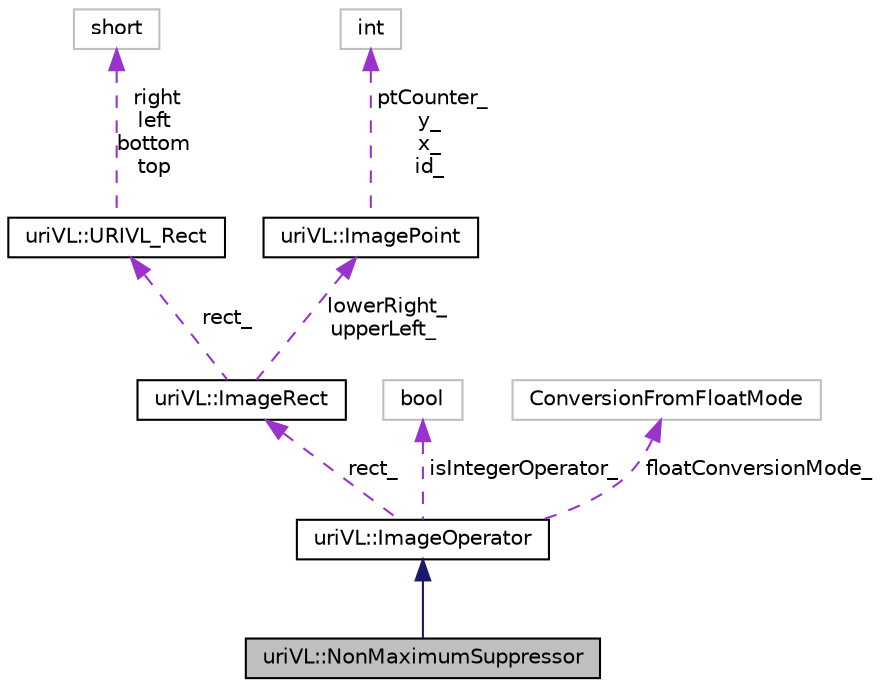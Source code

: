 digraph "uriVL::NonMaximumSuppressor"
{
  edge [fontname="Helvetica",fontsize="10",labelfontname="Helvetica",labelfontsize="10"];
  node [fontname="Helvetica",fontsize="10",shape=record];
  Node1 [label="uriVL::NonMaximumSuppressor",height=0.2,width=0.4,color="black", fillcolor="grey75", style="filled", fontcolor="black"];
  Node2 -> Node1 [dir="back",color="midnightblue",fontsize="10",style="solid",fontname="Helvetica"];
  Node2 [label="uriVL::ImageOperator",height=0.2,width=0.4,color="black", fillcolor="white", style="filled",URL="$classuriVL_1_1ImageOperator.html",tooltip="Virtual parent class for all image operators (operators that are applied to a raster image and produc..."];
  Node3 -> Node2 [dir="back",color="darkorchid3",fontsize="10",style="dashed",label=" rect_" ,fontname="Helvetica"];
  Node3 [label="uriVL::ImageRect",height=0.2,width=0.4,color="black", fillcolor="white", style="filled",URL="$classuriVL_1_1ImageRect.html",tooltip="Implements the ImageRect class. "];
  Node4 -> Node3 [dir="back",color="darkorchid3",fontsize="10",style="dashed",label=" rect_" ,fontname="Helvetica"];
  Node4 [label="uriVL::URIVL_Rect",height=0.2,width=0.4,color="black", fillcolor="white", style="filled",URL="$structuriVL_1_1URIVL__Rect.html",tooltip="For platforms not supported by Quicktime, we need to define Rect. "];
  Node5 -> Node4 [dir="back",color="darkorchid3",fontsize="10",style="dashed",label=" right\nleft\nbottom\ntop" ,fontname="Helvetica"];
  Node5 [label="short",height=0.2,width=0.4,color="grey75", fillcolor="white", style="filled"];
  Node6 -> Node3 [dir="back",color="darkorchid3",fontsize="10",style="dashed",label=" lowerRight_\nupperLeft_" ,fontname="Helvetica"];
  Node6 [label="uriVL::ImagePoint",height=0.2,width=0.4,color="black", fillcolor="white", style="filled",URL="$classuriVL_1_1ImagePoint.html",tooltip="Implements the ImagePoint class. "];
  Node7 -> Node6 [dir="back",color="darkorchid3",fontsize="10",style="dashed",label=" ptCounter_\ny_\nx_\nid_" ,fontname="Helvetica"];
  Node7 [label="int",height=0.2,width=0.4,color="grey75", fillcolor="white", style="filled"];
  Node8 -> Node2 [dir="back",color="darkorchid3",fontsize="10",style="dashed",label=" isIntegerOperator_" ,fontname="Helvetica"];
  Node8 [label="bool",height=0.2,width=0.4,color="grey75", fillcolor="white", style="filled"];
  Node9 -> Node2 [dir="back",color="darkorchid3",fontsize="10",style="dashed",label=" floatConversionMode_" ,fontname="Helvetica"];
  Node9 [label="ConversionFromFloatMode",height=0.2,width=0.4,color="grey75", fillcolor="white", style="filled"];
}
